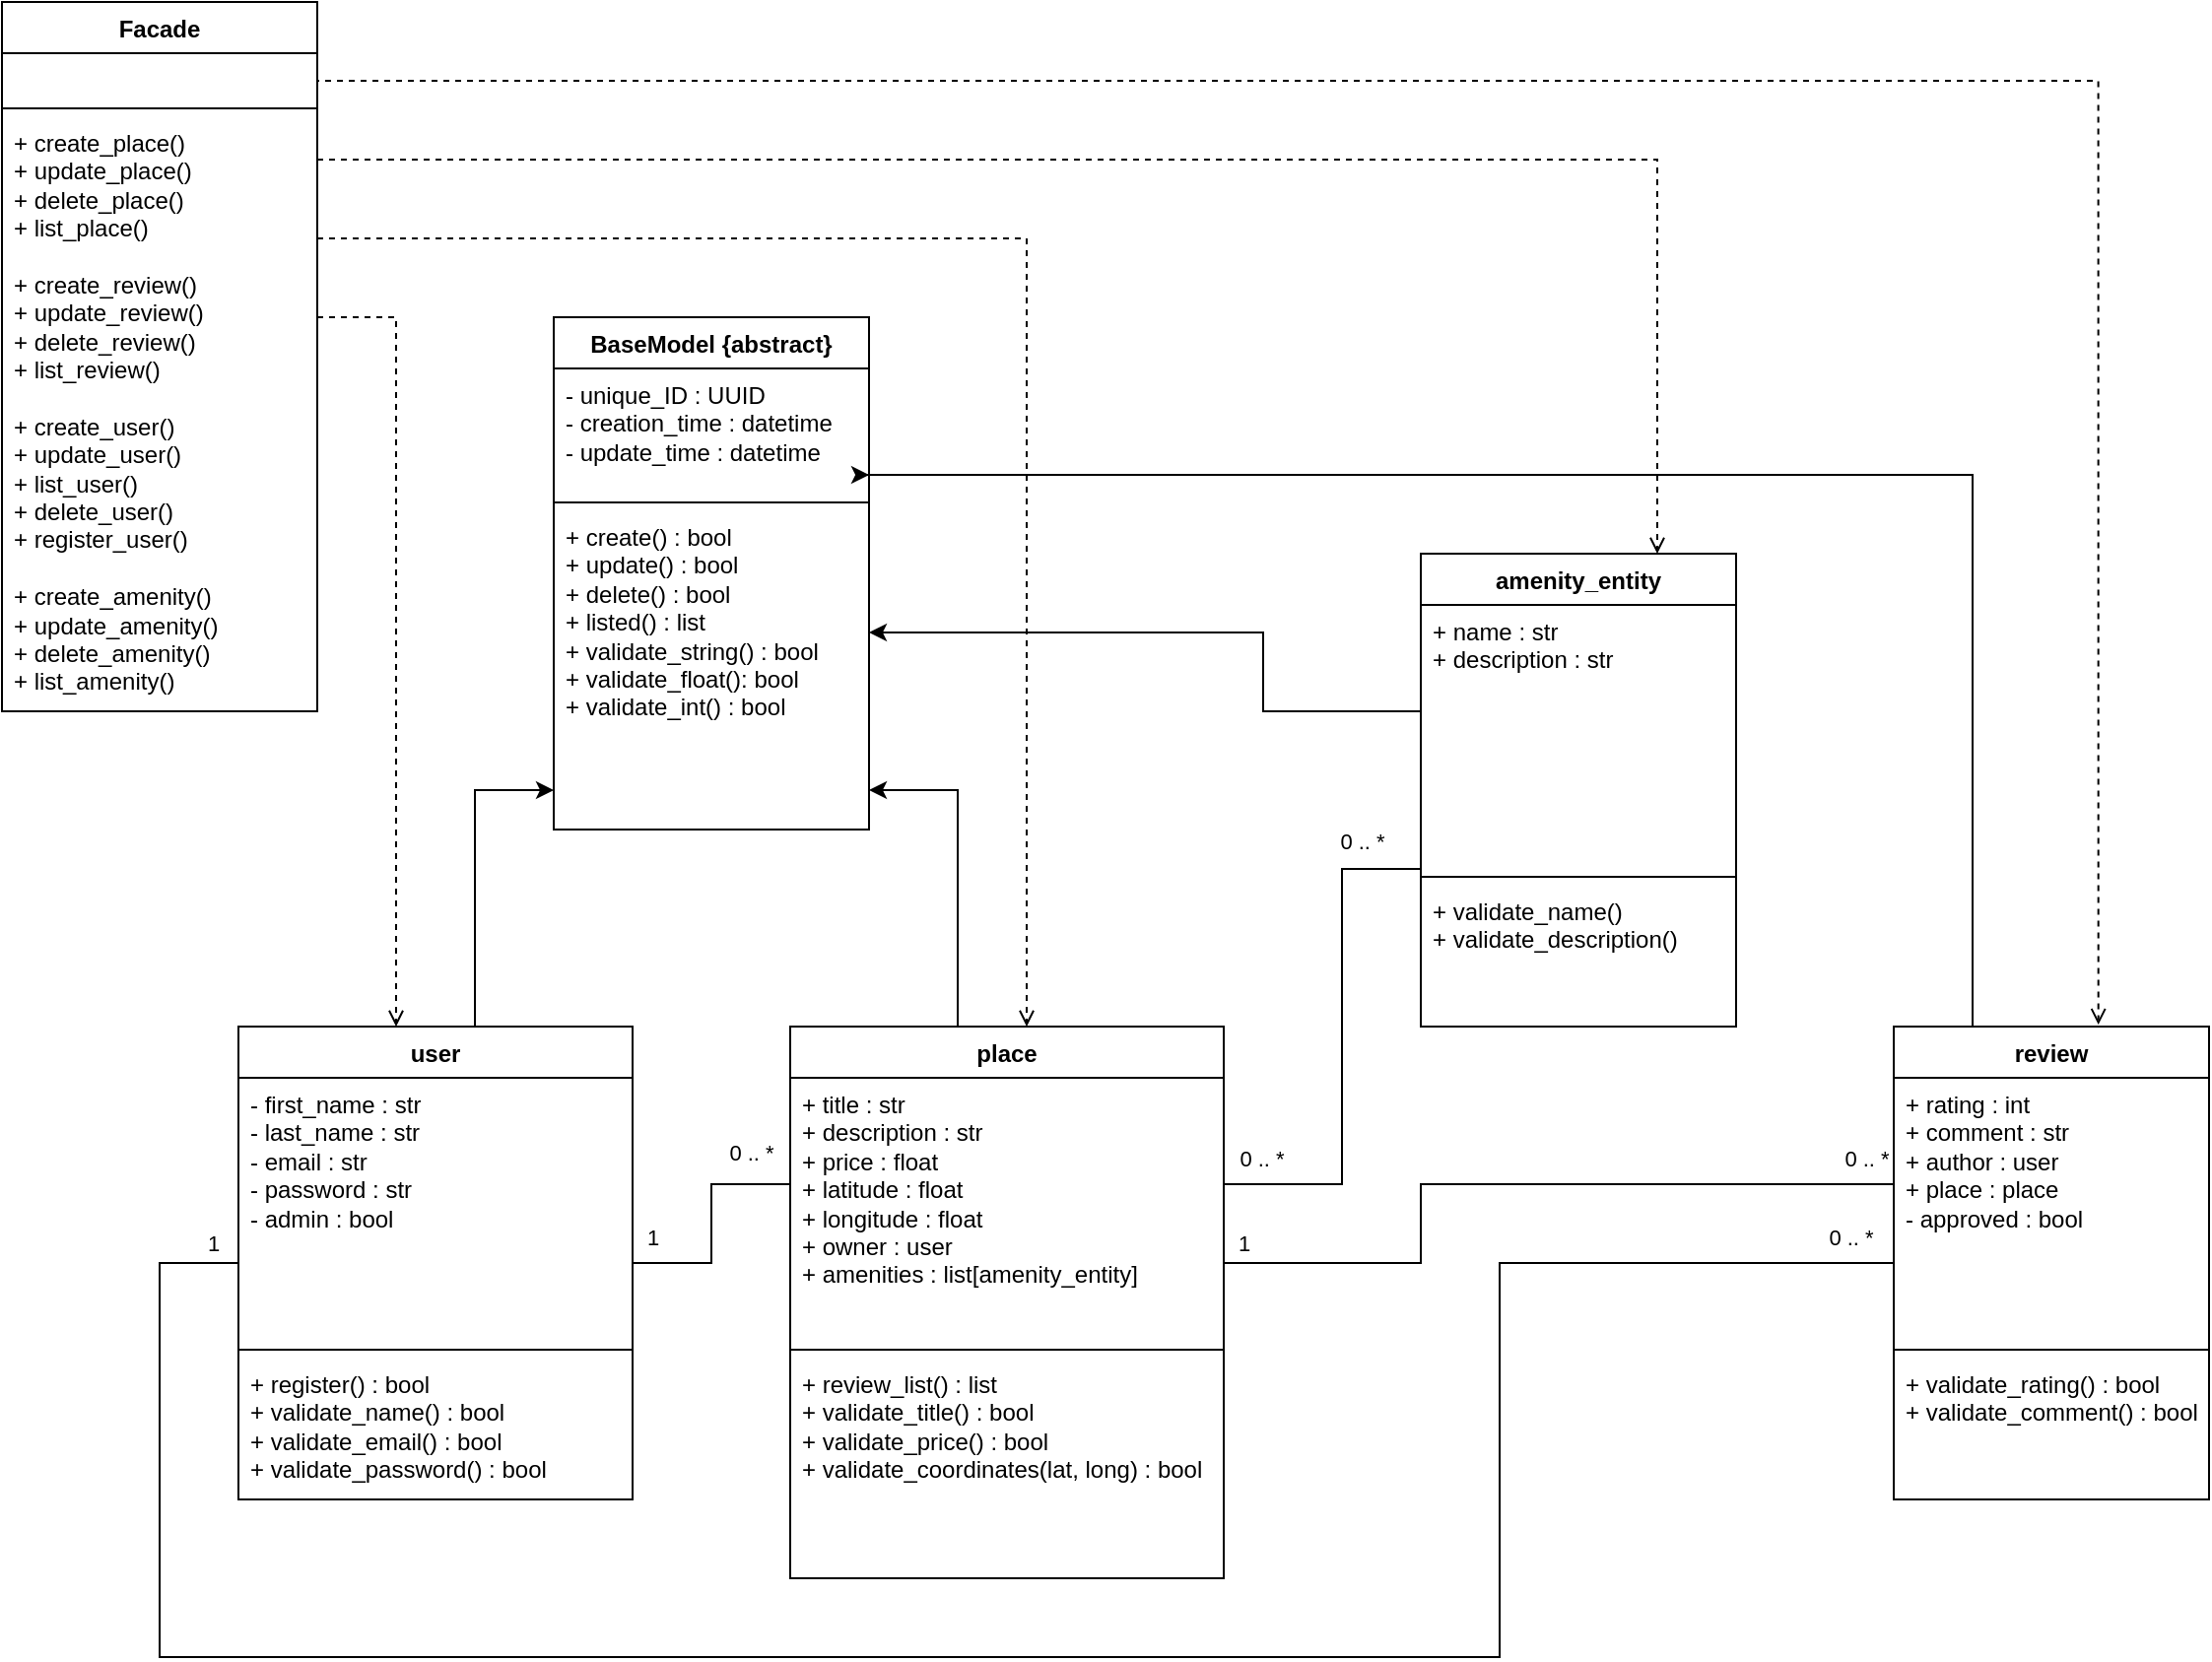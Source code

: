 <mxfile version="24.7.17">
  <diagram name="Page-1" id="6133507b-19e7-1e82-6fc7-422aa6c4b21f">
    <mxGraphModel dx="442" dy="1198" grid="1" gridSize="10" guides="1" tooltips="1" connect="1" arrows="1" fold="1" page="0" pageScale="1" pageWidth="1100" pageHeight="850" background="none" math="0" shadow="0">
      <root>
        <mxCell id="0" />
        <mxCell id="1" parent="0" />
        <mxCell id="3-9J1vK2_XbxH3HRRtm0-31" style="edgeStyle=orthogonalEdgeStyle;rounded=0;orthogonalLoop=1;jettySize=auto;html=1;" parent="1" source="3-9J1vK2_XbxH3HRRtm0-1" target="3-9J1vK2_XbxH3HRRtm0-25" edge="1">
          <mxGeometry relative="1" as="geometry">
            <Array as="points">
              <mxPoint x="760" y="280" />
            </Array>
          </mxGeometry>
        </mxCell>
        <mxCell id="NBlusQjMwfYATb9Kxs6l-13" style="edgeStyle=orthogonalEdgeStyle;rounded=0;orthogonalLoop=1;jettySize=auto;html=1;endArrow=none;startFill=0;" parent="1" source="3-9J1vK2_XbxH3HRRtm0-1" target="3-9J1vK2_XbxH3HRRtm0-34" edge="1">
          <mxGeometry relative="1" as="geometry">
            <Array as="points">
              <mxPoint x="600" y="520" />
              <mxPoint x="600" y="720" />
              <mxPoint x="1280" y="720" />
              <mxPoint x="1280" y="520" />
            </Array>
          </mxGeometry>
        </mxCell>
        <mxCell id="NBlusQjMwfYATb9Kxs6l-14" value="1" style="edgeLabel;html=1;align=center;verticalAlign=middle;resizable=0;points=[];" parent="NBlusQjMwfYATb9Kxs6l-13" vertex="1" connectable="0">
          <mxGeometry x="-0.98" relative="1" as="geometry">
            <mxPoint y="-10" as="offset" />
          </mxGeometry>
        </mxCell>
        <mxCell id="NBlusQjMwfYATb9Kxs6l-15" value="0 .. *" style="edgeLabel;html=1;align=center;verticalAlign=middle;resizable=0;points=[];" parent="NBlusQjMwfYATb9Kxs6l-13" vertex="1" connectable="0">
          <mxGeometry x="0.955" relative="1" as="geometry">
            <mxPoint x="7" y="-13" as="offset" />
          </mxGeometry>
        </mxCell>
        <mxCell id="3-9J1vK2_XbxH3HRRtm0-1" value="user" style="swimlane;fontStyle=1;align=center;verticalAlign=top;childLayout=stackLayout;horizontal=1;startSize=26;horizontalStack=0;resizeParent=1;resizeParentMax=0;resizeLast=0;collapsible=1;marginBottom=0;whiteSpace=wrap;html=1;" parent="1" vertex="1">
          <mxGeometry x="640" y="400" width="200" height="240" as="geometry" />
        </mxCell>
        <mxCell id="3-9J1vK2_XbxH3HRRtm0-2" value="- first_name : str&lt;div&gt;- last_name : str&lt;/div&gt;&lt;div&gt;- email : str&lt;/div&gt;&lt;div&gt;- password : str&lt;/div&gt;&lt;div&gt;- admin : bool&lt;/div&gt;" style="text;strokeColor=none;fillColor=none;align=left;verticalAlign=top;spacingLeft=4;spacingRight=4;overflow=hidden;rotatable=0;points=[[0,0.5],[1,0.5]];portConstraint=eastwest;whiteSpace=wrap;html=1;" parent="3-9J1vK2_XbxH3HRRtm0-1" vertex="1">
          <mxGeometry y="26" width="200" height="134" as="geometry" />
        </mxCell>
        <mxCell id="3-9J1vK2_XbxH3HRRtm0-3" value="" style="line;strokeWidth=1;fillColor=none;align=left;verticalAlign=middle;spacingTop=-1;spacingLeft=3;spacingRight=3;rotatable=0;labelPosition=right;points=[];portConstraint=eastwest;strokeColor=inherit;" parent="3-9J1vK2_XbxH3HRRtm0-1" vertex="1">
          <mxGeometry y="160" width="200" height="8" as="geometry" />
        </mxCell>
        <mxCell id="3-9J1vK2_XbxH3HRRtm0-4" value="+ register() : bool&lt;div&gt;+ validate_name() : bool&lt;br&gt;&lt;div&gt;+ validate_email() : bool&lt;/div&gt;&lt;/div&gt;&lt;div&gt;+ validate_password() : bool&lt;/div&gt;" style="text;strokeColor=none;fillColor=none;align=left;verticalAlign=top;spacingLeft=4;spacingRight=4;overflow=hidden;rotatable=0;points=[[0,0.5],[1,0.5]];portConstraint=eastwest;whiteSpace=wrap;html=1;" parent="3-9J1vK2_XbxH3HRRtm0-1" vertex="1">
          <mxGeometry y="168" width="200" height="72" as="geometry" />
        </mxCell>
        <mxCell id="3-9J1vK2_XbxH3HRRtm0-22" value="BaseModel {abstract}" style="swimlane;fontStyle=1;align=center;verticalAlign=top;childLayout=stackLayout;horizontal=1;startSize=26;horizontalStack=0;resizeParent=1;resizeParentMax=0;resizeLast=0;collapsible=1;marginBottom=0;whiteSpace=wrap;html=1;" parent="1" vertex="1">
          <mxGeometry x="800" y="40" width="160" height="260" as="geometry" />
        </mxCell>
        <mxCell id="3-9J1vK2_XbxH3HRRtm0-23" value="- unique_ID : UUID&lt;div&gt;- creation_time : datetime&lt;br&gt;&lt;div&gt;- update_time : datetime&lt;/div&gt;&lt;/div&gt;" style="text;strokeColor=none;fillColor=none;align=left;verticalAlign=top;spacingLeft=4;spacingRight=4;overflow=hidden;rotatable=0;points=[[0,0.5],[1,0.5]];portConstraint=eastwest;whiteSpace=wrap;html=1;" parent="3-9J1vK2_XbxH3HRRtm0-22" vertex="1">
          <mxGeometry y="26" width="160" height="64" as="geometry" />
        </mxCell>
        <mxCell id="3-9J1vK2_XbxH3HRRtm0-24" value="" style="line;strokeWidth=1;fillColor=none;align=left;verticalAlign=middle;spacingTop=-1;spacingLeft=3;spacingRight=3;rotatable=0;labelPosition=right;points=[];portConstraint=eastwest;strokeColor=inherit;" parent="3-9J1vK2_XbxH3HRRtm0-22" vertex="1">
          <mxGeometry y="90" width="160" height="8" as="geometry" />
        </mxCell>
        <mxCell id="3-9J1vK2_XbxH3HRRtm0-25" value="+ create() : bool&lt;div&gt;+ update() : bool&lt;/div&gt;&lt;div&gt;+ delete() : bool&lt;/div&gt;&lt;div&gt;+ listed() : list&lt;/div&gt;&lt;div&gt;+ validate_string() : bool&lt;/div&gt;&lt;div&gt;+ validate_float(): bool&lt;/div&gt;&lt;div&gt;&lt;span style=&quot;background-color: initial;&quot;&gt;+ validate_int() : bool&lt;/span&gt;&lt;br&gt;&lt;/div&gt;" style="text;strokeColor=none;fillColor=none;align=left;verticalAlign=top;spacingLeft=4;spacingRight=4;overflow=hidden;rotatable=0;points=[[0,0.5],[1,0.5]];portConstraint=eastwest;whiteSpace=wrap;html=1;" parent="3-9J1vK2_XbxH3HRRtm0-22" vertex="1">
          <mxGeometry y="98" width="160" height="162" as="geometry" />
        </mxCell>
        <mxCell id="3-9J1vK2_XbxH3HRRtm0-32" style="edgeStyle=orthogonalEdgeStyle;rounded=0;orthogonalLoop=1;jettySize=auto;html=1;" parent="1" source="3-9J1vK2_XbxH3HRRtm0-27" target="3-9J1vK2_XbxH3HRRtm0-25" edge="1">
          <mxGeometry relative="1" as="geometry">
            <Array as="points">
              <mxPoint x="1005" y="280" />
            </Array>
          </mxGeometry>
        </mxCell>
        <mxCell id="3-9J1vK2_XbxH3HRRtm0-27" value="place" style="swimlane;fontStyle=1;align=center;verticalAlign=top;childLayout=stackLayout;horizontal=1;startSize=26;horizontalStack=0;resizeParent=1;resizeParentMax=0;resizeLast=0;collapsible=1;marginBottom=0;whiteSpace=wrap;html=1;" parent="1" vertex="1">
          <mxGeometry x="920" y="400" width="220" height="280" as="geometry" />
        </mxCell>
        <mxCell id="3-9J1vK2_XbxH3HRRtm0-28" value="+ title : str&lt;div&gt;+ description : str&lt;/div&gt;&lt;div&gt;+ price : float&lt;/div&gt;&lt;div&gt;+&amp;nbsp;&lt;span style=&quot;background-color: transparent;&quot;&gt;latitude : float&lt;/span&gt;&lt;/div&gt;&lt;div&gt;+ longitude : float&lt;/div&gt;&lt;div&gt;+ owner : user&lt;/div&gt;&lt;div&gt;+ amenities : list[amenity_entity]&lt;/div&gt;" style="text;strokeColor=none;fillColor=none;align=left;verticalAlign=top;spacingLeft=4;spacingRight=4;overflow=hidden;rotatable=0;points=[[0,0.5],[1,0.5]];portConstraint=eastwest;whiteSpace=wrap;html=1;" parent="3-9J1vK2_XbxH3HRRtm0-27" vertex="1">
          <mxGeometry y="26" width="220" height="134" as="geometry" />
        </mxCell>
        <mxCell id="3-9J1vK2_XbxH3HRRtm0-29" value="" style="line;strokeWidth=1;fillColor=none;align=left;verticalAlign=middle;spacingTop=-1;spacingLeft=3;spacingRight=3;rotatable=0;labelPosition=right;points=[];portConstraint=eastwest;strokeColor=inherit;" parent="3-9J1vK2_XbxH3HRRtm0-27" vertex="1">
          <mxGeometry y="160" width="220" height="8" as="geometry" />
        </mxCell>
        <mxCell id="3-9J1vK2_XbxH3HRRtm0-30" value="+ review_list() : list&lt;div&gt;+ validate_title() : bool&lt;/div&gt;&lt;div&gt;+ validate_price() : bool&lt;/div&gt;&lt;div&gt;&lt;span style=&quot;background-color: initial;&quot;&gt;+ validate_coordinates(lat, long) : bool&lt;/span&gt;&lt;br&gt;&lt;/div&gt;&lt;div&gt;&lt;br&gt;&lt;/div&gt;" style="text;strokeColor=none;fillColor=none;align=left;verticalAlign=top;spacingLeft=4;spacingRight=4;overflow=hidden;rotatable=0;points=[[0,0.5],[1,0.5]];portConstraint=eastwest;whiteSpace=wrap;html=1;" parent="3-9J1vK2_XbxH3HRRtm0-27" vertex="1">
          <mxGeometry y="168" width="220" height="112" as="geometry" />
        </mxCell>
        <mxCell id="NBlusQjMwfYATb9Kxs6l-4" style="edgeStyle=orthogonalEdgeStyle;rounded=0;orthogonalLoop=1;jettySize=auto;html=1;" parent="1" source="3-9J1vK2_XbxH3HRRtm0-33" edge="1">
          <mxGeometry relative="1" as="geometry">
            <mxPoint x="960" y="120" as="targetPoint" />
            <Array as="points">
              <mxPoint x="1520" y="120" />
              <mxPoint x="959" y="120" />
            </Array>
          </mxGeometry>
        </mxCell>
        <mxCell id="3-9J1vK2_XbxH3HRRtm0-33" value="review" style="swimlane;fontStyle=1;align=center;verticalAlign=top;childLayout=stackLayout;horizontal=1;startSize=26;horizontalStack=0;resizeParent=1;resizeParentMax=0;resizeLast=0;collapsible=1;marginBottom=0;whiteSpace=wrap;html=1;" parent="1" vertex="1">
          <mxGeometry x="1480" y="400" width="160" height="240" as="geometry" />
        </mxCell>
        <mxCell id="3-9J1vK2_XbxH3HRRtm0-34" value="+ rating : int&lt;div&gt;+ comment : str&lt;/div&gt;&lt;div&gt;+ author : user&lt;/div&gt;&lt;div&gt;+ place : place&lt;/div&gt;&lt;div&gt;- approved : bool&lt;/div&gt;" style="text;strokeColor=none;fillColor=none;align=left;verticalAlign=top;spacingLeft=4;spacingRight=4;overflow=hidden;rotatable=0;points=[[0,0.5],[1,0.5]];portConstraint=eastwest;whiteSpace=wrap;html=1;" parent="3-9J1vK2_XbxH3HRRtm0-33" vertex="1">
          <mxGeometry y="26" width="160" height="134" as="geometry" />
        </mxCell>
        <mxCell id="3-9J1vK2_XbxH3HRRtm0-35" value="" style="line;strokeWidth=1;fillColor=none;align=left;verticalAlign=middle;spacingTop=-1;spacingLeft=3;spacingRight=3;rotatable=0;labelPosition=right;points=[];portConstraint=eastwest;strokeColor=inherit;" parent="3-9J1vK2_XbxH3HRRtm0-33" vertex="1">
          <mxGeometry y="160" width="160" height="8" as="geometry" />
        </mxCell>
        <mxCell id="3-9J1vK2_XbxH3HRRtm0-36" value="+ validate_rating() : bool&lt;div&gt;+ validate_comment() : bool&lt;/div&gt;" style="text;strokeColor=none;fillColor=none;align=left;verticalAlign=top;spacingLeft=4;spacingRight=4;overflow=hidden;rotatable=0;points=[[0,0.5],[1,0.5]];portConstraint=eastwest;whiteSpace=wrap;html=1;" parent="3-9J1vK2_XbxH3HRRtm0-33" vertex="1">
          <mxGeometry y="168" width="160" height="72" as="geometry" />
        </mxCell>
        <mxCell id="3-9J1vK2_XbxH3HRRtm0-37" value="amenity_entity" style="swimlane;fontStyle=1;align=center;verticalAlign=top;childLayout=stackLayout;horizontal=1;startSize=26;horizontalStack=0;resizeParent=1;resizeParentMax=0;resizeLast=0;collapsible=1;marginBottom=0;whiteSpace=wrap;html=1;" parent="1" vertex="1">
          <mxGeometry x="1240" y="160" width="160" height="240" as="geometry" />
        </mxCell>
        <mxCell id="3-9J1vK2_XbxH3HRRtm0-38" value="+ name : str&lt;div&gt;+ description : str&lt;/div&gt;" style="text;strokeColor=none;fillColor=none;align=left;verticalAlign=top;spacingLeft=4;spacingRight=4;overflow=hidden;rotatable=0;points=[[0,0.5],[1,0.5]];portConstraint=eastwest;whiteSpace=wrap;html=1;" parent="3-9J1vK2_XbxH3HRRtm0-37" vertex="1">
          <mxGeometry y="26" width="160" height="134" as="geometry" />
        </mxCell>
        <mxCell id="3-9J1vK2_XbxH3HRRtm0-39" value="" style="line;strokeWidth=1;fillColor=none;align=left;verticalAlign=middle;spacingTop=-1;spacingLeft=3;spacingRight=3;rotatable=0;labelPosition=right;points=[];portConstraint=eastwest;strokeColor=inherit;" parent="3-9J1vK2_XbxH3HRRtm0-37" vertex="1">
          <mxGeometry y="160" width="160" height="8" as="geometry" />
        </mxCell>
        <mxCell id="3-9J1vK2_XbxH3HRRtm0-40" value="&lt;div&gt;+ validate_name()&lt;/div&gt;&lt;div&gt;+ validate_description()&lt;/div&gt;" style="text;strokeColor=none;fillColor=none;align=left;verticalAlign=top;spacingLeft=4;spacingRight=4;overflow=hidden;rotatable=0;points=[[0,0.5],[1,0.5]];portConstraint=eastwest;whiteSpace=wrap;html=1;" parent="3-9J1vK2_XbxH3HRRtm0-37" vertex="1">
          <mxGeometry y="168" width="160" height="72" as="geometry" />
        </mxCell>
        <mxCell id="NBlusQjMwfYATb9Kxs6l-3" style="edgeStyle=orthogonalEdgeStyle;rounded=0;orthogonalLoop=1;jettySize=auto;html=1;" parent="1" source="3-9J1vK2_XbxH3HRRtm0-37" edge="1">
          <mxGeometry relative="1" as="geometry">
            <Array as="points">
              <mxPoint x="1160" y="240" />
              <mxPoint x="1160" y="200" />
            </Array>
            <mxPoint x="960" y="200" as="targetPoint" />
          </mxGeometry>
        </mxCell>
        <mxCell id="NBlusQjMwfYATb9Kxs6l-7" style="edgeStyle=orthogonalEdgeStyle;rounded=0;orthogonalLoop=1;jettySize=auto;html=1;entryX=0;entryY=0.5;entryDx=0;entryDy=0;endArrow=none;startFill=0;" parent="1" source="3-9J1vK2_XbxH3HRRtm0-28" target="3-9J1vK2_XbxH3HRRtm0-38" edge="1">
          <mxGeometry relative="1" as="geometry">
            <Array as="points">
              <mxPoint x="1200" y="480" />
              <mxPoint x="1200" y="320" />
              <mxPoint x="1240" y="320" />
            </Array>
          </mxGeometry>
        </mxCell>
        <mxCell id="NBlusQjMwfYATb9Kxs6l-8" value="0 .. *" style="edgeLabel;html=1;align=center;verticalAlign=middle;resizable=0;points=[];" parent="NBlusQjMwfYATb9Kxs6l-7" vertex="1" connectable="0">
          <mxGeometry x="-0.894" y="2" relative="1" as="geometry">
            <mxPoint x="1" y="-11" as="offset" />
          </mxGeometry>
        </mxCell>
        <mxCell id="NBlusQjMwfYATb9Kxs6l-9" value="0 .. *" style="edgeLabel;html=1;align=center;verticalAlign=middle;resizable=0;points=[];" parent="NBlusQjMwfYATb9Kxs6l-7" vertex="1" connectable="0">
          <mxGeometry x="0.756" relative="1" as="geometry">
            <mxPoint x="-30" y="13" as="offset" />
          </mxGeometry>
        </mxCell>
        <mxCell id="NBlusQjMwfYATb9Kxs6l-10" style="edgeStyle=orthogonalEdgeStyle;rounded=0;orthogonalLoop=1;jettySize=auto;html=1;endArrow=none;startFill=0;" parent="1" source="3-9J1vK2_XbxH3HRRtm0-2" edge="1">
          <mxGeometry relative="1" as="geometry">
            <Array as="points">
              <mxPoint x="880" y="520" />
              <mxPoint x="880" y="480" />
              <mxPoint x="920" y="480" />
            </Array>
            <mxPoint x="920" y="480" as="targetPoint" />
          </mxGeometry>
        </mxCell>
        <mxCell id="NBlusQjMwfYATb9Kxs6l-11" value="1" style="edgeLabel;html=1;align=center;verticalAlign=middle;resizable=0;points=[];" parent="NBlusQjMwfYATb9Kxs6l-10" vertex="1" connectable="0">
          <mxGeometry x="-0.835" y="-1" relative="1" as="geometry">
            <mxPoint y="-14" as="offset" />
          </mxGeometry>
        </mxCell>
        <mxCell id="NBlusQjMwfYATb9Kxs6l-12" value="0 .. *" style="edgeLabel;html=1;align=center;verticalAlign=middle;resizable=0;points=[];" parent="NBlusQjMwfYATb9Kxs6l-10" vertex="1" connectable="0">
          <mxGeometry x="0.728" relative="1" as="geometry">
            <mxPoint x="-4" y="-16" as="offset" />
          </mxGeometry>
        </mxCell>
        <mxCell id="NBlusQjMwfYATb9Kxs6l-16" style="edgeStyle=orthogonalEdgeStyle;rounded=0;orthogonalLoop=1;jettySize=auto;html=1;endArrow=none;startFill=0;" parent="1" source="3-9J1vK2_XbxH3HRRtm0-28" target="3-9J1vK2_XbxH3HRRtm0-34" edge="1">
          <mxGeometry relative="1" as="geometry">
            <Array as="points">
              <mxPoint x="1240" y="520" />
              <mxPoint x="1240" y="480" />
            </Array>
          </mxGeometry>
        </mxCell>
        <mxCell id="NBlusQjMwfYATb9Kxs6l-17" value="1" style="edgeLabel;html=1;align=center;verticalAlign=middle;resizable=0;points=[];" parent="NBlusQjMwfYATb9Kxs6l-16" vertex="1" connectable="0">
          <mxGeometry x="-0.95" y="2" relative="1" as="geometry">
            <mxPoint y="-8" as="offset" />
          </mxGeometry>
        </mxCell>
        <mxCell id="NBlusQjMwfYATb9Kxs6l-18" value="0 .. *" style="edgeLabel;html=1;align=center;verticalAlign=middle;resizable=0;points=[];" parent="NBlusQjMwfYATb9Kxs6l-16" vertex="1" connectable="0">
          <mxGeometry x="0.899" relative="1" as="geometry">
            <mxPoint x="5" y="-13" as="offset" />
          </mxGeometry>
        </mxCell>
        <mxCell id="NBlusQjMwfYATb9Kxs6l-22" value="Facade" style="swimlane;fontStyle=1;align=center;verticalAlign=top;childLayout=stackLayout;horizontal=1;startSize=26;horizontalStack=0;resizeParent=1;resizeParentMax=0;resizeLast=0;collapsible=1;marginBottom=0;whiteSpace=wrap;html=1;" parent="1" vertex="1">
          <mxGeometry x="520" y="-120" width="160" height="360" as="geometry" />
        </mxCell>
        <mxCell id="NBlusQjMwfYATb9Kxs6l-23" value="&amp;nbsp;&lt;br&gt;&lt;div&gt;&lt;br&gt;&lt;/div&gt;" style="text;strokeColor=none;fillColor=none;align=left;verticalAlign=top;spacingLeft=4;spacingRight=4;overflow=hidden;rotatable=0;points=[[0,0.5],[1,0.5]];portConstraint=eastwest;whiteSpace=wrap;html=1;" parent="NBlusQjMwfYATb9Kxs6l-22" vertex="1">
          <mxGeometry y="26" width="160" height="24" as="geometry" />
        </mxCell>
        <mxCell id="NBlusQjMwfYATb9Kxs6l-24" value="" style="line;strokeWidth=1;fillColor=none;align=left;verticalAlign=middle;spacingTop=-1;spacingLeft=3;spacingRight=3;rotatable=0;labelPosition=right;points=[];portConstraint=eastwest;strokeColor=inherit;" parent="NBlusQjMwfYATb9Kxs6l-22" vertex="1">
          <mxGeometry y="50" width="160" height="8" as="geometry" />
        </mxCell>
        <mxCell id="NBlusQjMwfYATb9Kxs6l-25" value="+ create_place()&lt;div&gt;+ update_place()&lt;/div&gt;&lt;div&gt;+ delete_place()&lt;/div&gt;&lt;div&gt;+ list_place()&lt;/div&gt;&lt;div&gt;&lt;br&gt;&lt;/div&gt;&lt;div&gt;+ create_review()&lt;br&gt;+ update_review()&lt;/div&gt;&lt;div&gt;+ delete_review()&lt;/div&gt;&lt;div&gt;+ list_review()&lt;/div&gt;&lt;div&gt;&lt;br&gt;&lt;/div&gt;&lt;div&gt;+ create_user()&lt;/div&gt;&lt;div&gt;+ update_user()&lt;/div&gt;&lt;div&gt;+ list_user()&lt;/div&gt;&lt;div&gt;+ delete_user()&lt;/div&gt;&lt;div&gt;+ register_user()&lt;/div&gt;&lt;div&gt;&lt;br&gt;&lt;/div&gt;&lt;div&gt;+ create_amenity()&lt;/div&gt;&lt;div&gt;+ update_amenity()&lt;/div&gt;&lt;div&gt;+ delete_amenity()&lt;/div&gt;&lt;div&gt;+ list_amenity()&lt;/div&gt;&lt;div&gt;&lt;br&gt;&lt;/div&gt;&lt;div&gt;&lt;br&gt;&lt;/div&gt;" style="text;strokeColor=none;fillColor=none;align=left;verticalAlign=top;spacingLeft=4;spacingRight=4;overflow=hidden;rotatable=0;points=[[0,0.5],[1,0.5]];portConstraint=eastwest;whiteSpace=wrap;html=1;" parent="NBlusQjMwfYATb9Kxs6l-22" vertex="1">
          <mxGeometry y="58" width="160" height="302" as="geometry" />
        </mxCell>
        <mxCell id="NBlusQjMwfYATb9Kxs6l-27" style="edgeStyle=orthogonalEdgeStyle;rounded=0;orthogonalLoop=1;jettySize=auto;html=1;entryX=0.75;entryY=0;entryDx=0;entryDy=0;dashed=1;endArrow=open;endFill=0;" parent="1" source="NBlusQjMwfYATb9Kxs6l-25" target="3-9J1vK2_XbxH3HRRtm0-37" edge="1">
          <mxGeometry relative="1" as="geometry">
            <Array as="points">
              <mxPoint x="1360" y="-40" />
            </Array>
          </mxGeometry>
        </mxCell>
        <mxCell id="NBlusQjMwfYATb9Kxs6l-28" style="edgeStyle=orthogonalEdgeStyle;rounded=0;orthogonalLoop=1;jettySize=auto;html=1;entryX=0.649;entryY=-0.004;entryDx=0;entryDy=0;entryPerimeter=0;dashed=1;endArrow=open;endFill=0;exitX=1;exitY=0.5;exitDx=0;exitDy=0;" parent="1" source="NBlusQjMwfYATb9Kxs6l-23" target="3-9J1vK2_XbxH3HRRtm0-33" edge="1">
          <mxGeometry relative="1" as="geometry">
            <Array as="points">
              <mxPoint x="680" y="-80" />
              <mxPoint x="1584" y="-80" />
            </Array>
          </mxGeometry>
        </mxCell>
        <mxCell id="NBlusQjMwfYATb9Kxs6l-29" style="edgeStyle=orthogonalEdgeStyle;rounded=0;orthogonalLoop=1;jettySize=auto;html=1;dashed=1;endArrow=open;endFill=0;" parent="1" source="NBlusQjMwfYATb9Kxs6l-25" edge="1">
          <mxGeometry relative="1" as="geometry">
            <mxPoint x="1040" y="400" as="targetPoint" />
            <Array as="points">
              <mxPoint x="1040" />
              <mxPoint x="1040" y="400" />
            </Array>
          </mxGeometry>
        </mxCell>
        <mxCell id="NBlusQjMwfYATb9Kxs6l-30" style="edgeStyle=orthogonalEdgeStyle;rounded=0;orthogonalLoop=1;jettySize=auto;html=1;dashed=1;endArrow=open;endFill=0;" parent="1" source="NBlusQjMwfYATb9Kxs6l-25" edge="1">
          <mxGeometry relative="1" as="geometry">
            <Array as="points">
              <mxPoint x="720" y="40" />
            </Array>
            <mxPoint x="720" y="400" as="targetPoint" />
          </mxGeometry>
        </mxCell>
      </root>
    </mxGraphModel>
  </diagram>
</mxfile>
